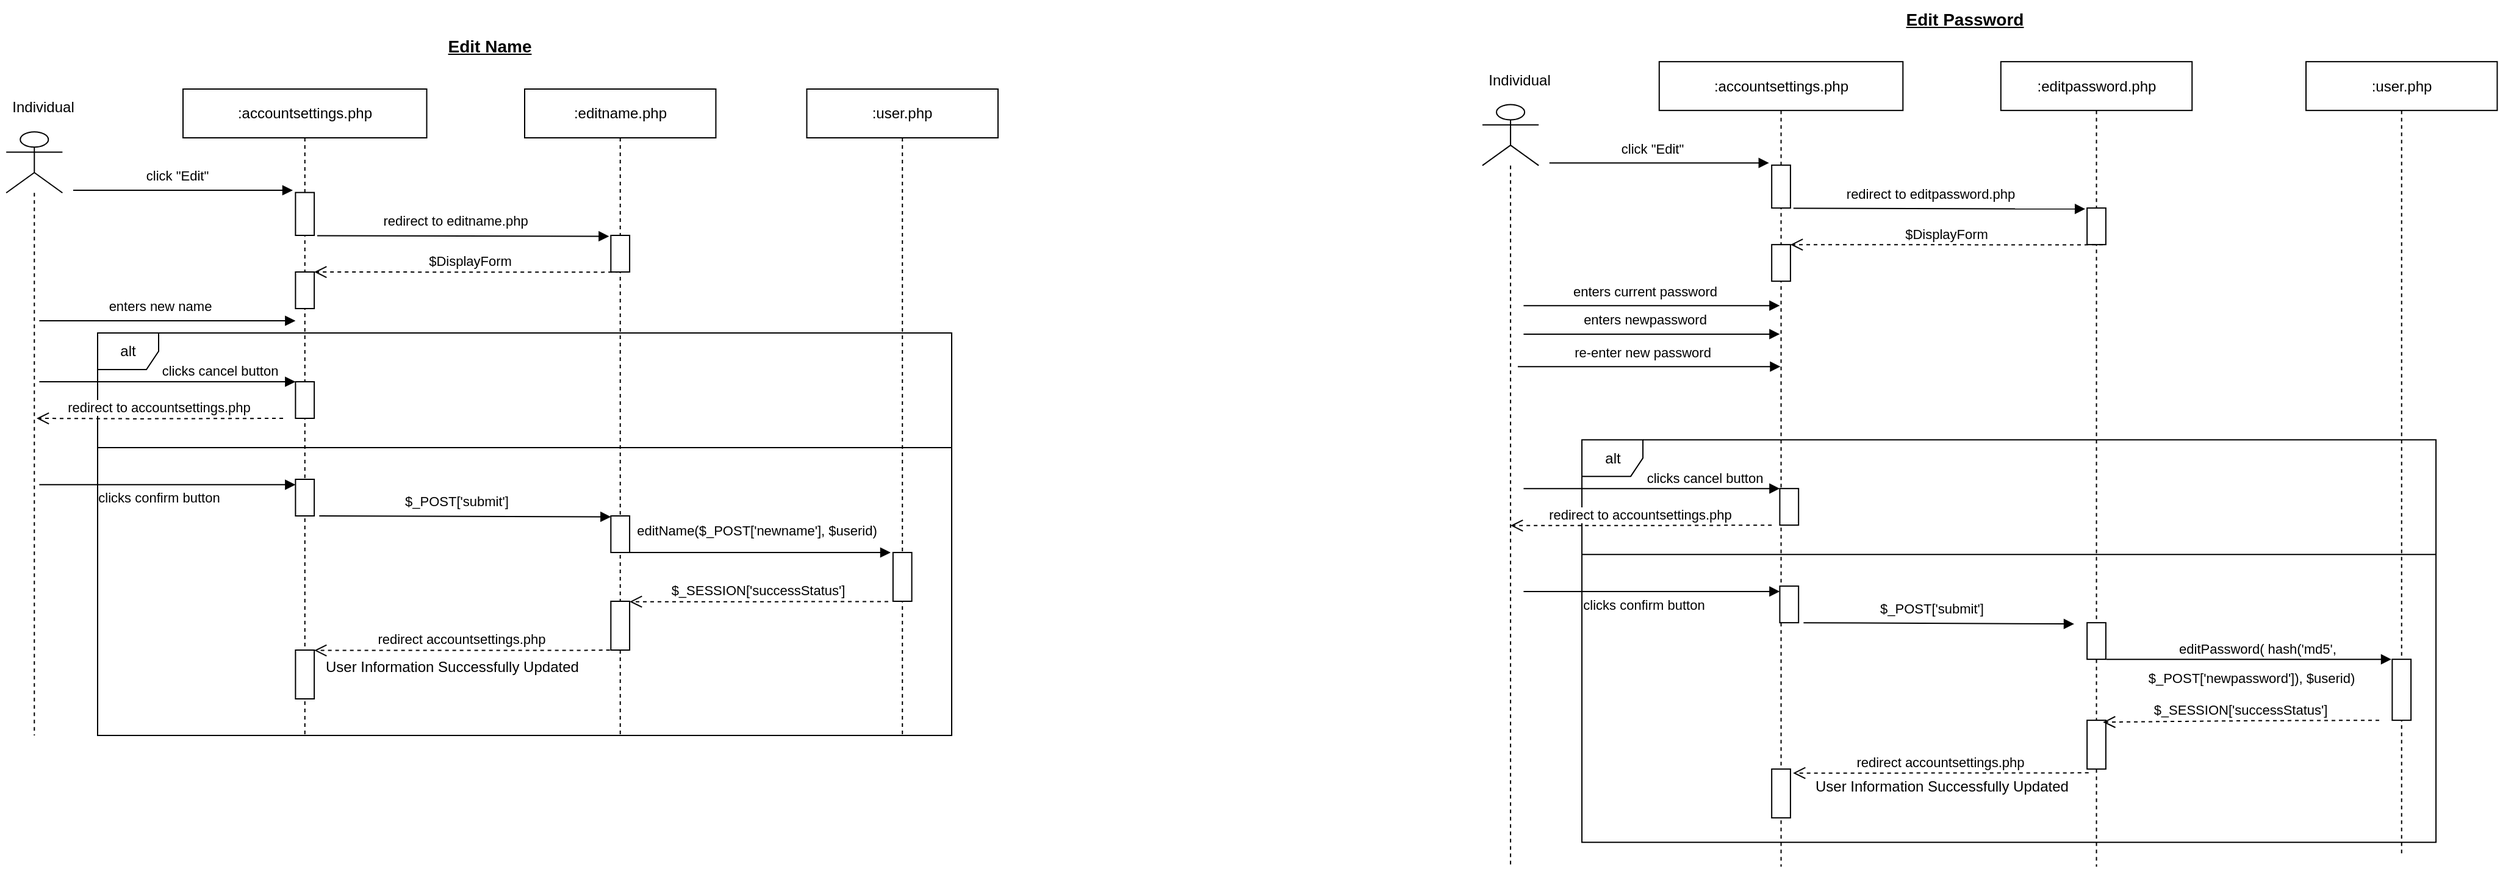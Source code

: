 <mxfile version="21.2.8" type="device">
  <diagram id="p1WFtV5cTaJLbCV86L4F" name="Page-1">
    <mxGraphModel dx="1843" dy="899" grid="1" gridSize="10" guides="1" tooltips="1" connect="1" arrows="1" fold="1" page="1" pageScale="1" pageWidth="1169" pageHeight="827" math="0" shadow="0">
      <root>
        <mxCell id="0" />
        <mxCell id="1" parent="0" />
        <mxCell id="QQ55KDb4OGq9LbFW0DJH-15" value="alt" style="shape=umlFrame;whiteSpace=wrap;html=1;width=50;height=30;" parent="1" vertex="1">
          <mxGeometry x="220" y="350" width="700" height="330" as="geometry" />
        </mxCell>
        <mxCell id="rrxrWV5JKAd1Jxnc8wNa-6" value=":user.php" style="shape=umlLifeline;perimeter=lifelinePerimeter;whiteSpace=wrap;html=1;container=0;collapsible=0;recursiveResize=0;outlineConnect=0;" parent="1" vertex="1">
          <mxGeometry x="801.25" y="150" width="156.72" height="530" as="geometry" />
        </mxCell>
        <mxCell id="BHGGA8FH1MstIcf6RSHf-21" value="click &quot;Edit&quot;" style="html=1;verticalAlign=bottom;endArrow=block;rounded=0;elbow=vertical;" parent="1" edge="1">
          <mxGeometry x="-0.059" y="3" width="80" relative="1" as="geometry">
            <mxPoint x="200" y="233" as="sourcePoint" />
            <mxPoint x="380" y="233" as="targetPoint" />
            <mxPoint as="offset" />
          </mxGeometry>
        </mxCell>
        <mxCell id="mJ_MDuSwQOCXob1QKFZ1-4" value="" style="shape=umlLifeline;participant=umlActor;perimeter=lifelinePerimeter;whiteSpace=wrap;html=1;container=0;collapsible=0;recursiveResize=0;verticalAlign=top;spacingTop=36;outlineConnect=0;fontFamily=Helvetica;fontSize=12;fontColor=default;align=center;strokeColor=default;fillColor=default;size=50;" parent="1" vertex="1">
          <mxGeometry x="145.1" y="185.14" width="46.09" height="494.86" as="geometry" />
        </mxCell>
        <mxCell id="BHGGA8FH1MstIcf6RSHf-15" value="Individual" style="text;html=1;align=center;verticalAlign=middle;resizable=1;points=[];autosize=1;strokeColor=none;fillColor=none;container=0;movable=1;rotatable=1;deletable=1;editable=1;connectable=1;locked=0;" parent="1" vertex="1">
          <mxGeometry x="140.1" y="150" width="70" height="30" as="geometry" />
        </mxCell>
        <mxCell id="OlgEAX7LOhgStRy0H8mc-7" value=":accountsettings.php" style="shape=umlLifeline;perimeter=lifelinePerimeter;whiteSpace=wrap;html=1;container=0;collapsible=0;recursiveResize=0;outlineConnect=0;" parent="1" vertex="1">
          <mxGeometry x="290" y="150" width="199.75" height="530" as="geometry" />
        </mxCell>
        <mxCell id="rrxrWV5JKAd1Jxnc8wNa-36" value="" style="html=1;points=[];perimeter=orthogonalPerimeter;container=0;" parent="1" vertex="1">
          <mxGeometry x="382.19" y="300" width="15.37" height="30" as="geometry" />
        </mxCell>
        <mxCell id="rrxrWV5JKAd1Jxnc8wNa-38" value="redirect accountsettings.php" style="html=1;verticalAlign=bottom;endArrow=open;dashed=1;endSize=8;rounded=0;elbow=vertical;" parent="1" edge="1">
          <mxGeometry x="0.004" relative="1" as="geometry">
            <mxPoint x="639.832" y="610.0" as="sourcePoint" />
            <mxPoint x="397.563" y="610.28" as="targetPoint" />
            <mxPoint as="offset" />
            <Array as="points">
              <mxPoint x="619.857" y="610.189" />
            </Array>
          </mxGeometry>
        </mxCell>
        <mxCell id="rrxrWV5JKAd1Jxnc8wNa-26" value="" style="html=1;points=[];perimeter=orthogonalPerimeter;container=0;" parent="1" vertex="1">
          <mxGeometry x="382.19" y="234.83" width="15.37" height="35.17" as="geometry" />
        </mxCell>
        <mxCell id="rrxrWV5JKAd1Jxnc8wNa-3" value="editName($_POST[&#39;newname&#39;], $userid)" style="html=1;verticalAlign=bottom;endArrow=block;rounded=0;" parent="1" edge="1">
          <mxGeometry x="-0.002" y="9" width="80" relative="1" as="geometry">
            <mxPoint x="650" y="530" as="sourcePoint" />
            <mxPoint x="870" y="530" as="targetPoint" />
            <mxPoint as="offset" />
          </mxGeometry>
        </mxCell>
        <mxCell id="QQ55KDb4OGq9LbFW0DJH-2" value=":editname.php" style="shape=umlLifeline;perimeter=lifelinePerimeter;whiteSpace=wrap;html=1;container=0;collapsible=0;recursiveResize=0;outlineConnect=0;" parent="1" vertex="1">
          <mxGeometry x="570" y="150" width="156.72" height="530" as="geometry" />
        </mxCell>
        <mxCell id="QQ55KDb4OGq9LbFW0DJH-1" value="&lt;font style=&quot;font-size: 14px;&quot;&gt;&lt;b&gt;&lt;u&gt;Edit Name&lt;/u&gt;&lt;/b&gt;&lt;/font&gt;" style="text;html=1;align=center;verticalAlign=middle;resizable=0;points=[];autosize=1;strokeColor=none;fillColor=none;" parent="1" vertex="1">
          <mxGeometry x="495.56" y="100" width="90" height="30" as="geometry" />
        </mxCell>
        <mxCell id="QQ55KDb4OGq9LbFW0DJH-4" value="redirect to editname.php" style="html=1;verticalAlign=bottom;endArrow=block;rounded=0;elbow=vertical;entryX=-0.096;entryY=0.025;entryDx=0;entryDy=0;entryPerimeter=0;" parent="1" target="rrxrWV5JKAd1Jxnc8wNa-1" edge="1">
          <mxGeometry x="-0.059" y="3" width="80" relative="1" as="geometry">
            <mxPoint x="400" y="270.24" as="sourcePoint" />
            <mxPoint x="612.45" y="270.002" as="targetPoint" />
            <mxPoint as="offset" />
          </mxGeometry>
        </mxCell>
        <mxCell id="rrxrWV5JKAd1Jxnc8wNa-1" value="" style="html=1;points=[];perimeter=orthogonalPerimeter;container=0;" parent="1" vertex="1">
          <mxGeometry x="640.67" y="270" width="15.37" height="30" as="geometry" />
        </mxCell>
        <mxCell id="QQ55KDb4OGq9LbFW0DJH-6" value="$DisplayForm" style="html=1;verticalAlign=bottom;endArrow=open;dashed=1;endSize=8;rounded=0;elbow=vertical;" parent="1" edge="1">
          <mxGeometry x="0.002" relative="1" as="geometry">
            <mxPoint x="653.602" y="300.0" as="sourcePoint" />
            <mxPoint x="397.56" y="300" as="targetPoint" />
            <mxPoint as="offset" />
            <Array as="points">
              <mxPoint x="633.627" y="300.189" />
            </Array>
          </mxGeometry>
        </mxCell>
        <mxCell id="QQ55KDb4OGq9LbFW0DJH-7" value="enters new name" style="html=1;verticalAlign=bottom;endArrow=block;rounded=0;elbow=vertical;" parent="1" edge="1">
          <mxGeometry x="-0.059" y="3" width="80" relative="1" as="geometry">
            <mxPoint x="172.19" y="340" as="sourcePoint" />
            <mxPoint x="382.19" y="340" as="targetPoint" />
            <mxPoint as="offset" />
          </mxGeometry>
        </mxCell>
        <mxCell id="QQ55KDb4OGq9LbFW0DJH-9" value="clicks confirm button" style="html=1;verticalAlign=bottom;endArrow=block;rounded=0;elbow=vertical;" parent="1" edge="1">
          <mxGeometry x="-0.069" y="-20" width="80" relative="1" as="geometry">
            <mxPoint x="172.19" y="474.41" as="sourcePoint" />
            <mxPoint x="382.19" y="474.41" as="targetPoint" />
            <mxPoint as="offset" />
          </mxGeometry>
        </mxCell>
        <mxCell id="QQ55KDb4OGq9LbFW0DJH-10" value="" style="html=1;points=[];perimeter=orthogonalPerimeter;container=0;" parent="1" vertex="1">
          <mxGeometry x="382.19" y="470" width="15.37" height="30" as="geometry" />
        </mxCell>
        <mxCell id="QQ55KDb4OGq9LbFW0DJH-12" value="$_POST[&#39;submit&#39;]" style="html=1;verticalAlign=bottom;endArrow=block;rounded=0;elbow=vertical;entryX=-0.096;entryY=0.025;entryDx=0;entryDy=0;entryPerimeter=0;" parent="1" edge="1">
          <mxGeometry x="-0.059" y="3" width="80" relative="1" as="geometry">
            <mxPoint x="401.67" y="500" as="sourcePoint" />
            <mxPoint x="640.67" y="500.76" as="targetPoint" />
            <mxPoint as="offset" />
          </mxGeometry>
        </mxCell>
        <mxCell id="QQ55KDb4OGq9LbFW0DJH-13" value="" style="html=1;points=[];perimeter=orthogonalPerimeter;container=0;" parent="1" vertex="1">
          <mxGeometry x="640.67" y="500" width="15.37" height="30" as="geometry" />
        </mxCell>
        <mxCell id="QQ55KDb4OGq9LbFW0DJH-18" value="clicks cancel button" style="html=1;verticalAlign=bottom;endArrow=block;rounded=0;elbow=vertical;" parent="1" edge="1">
          <mxGeometry x="0.408" width="80" relative="1" as="geometry">
            <mxPoint x="172.19" y="390" as="sourcePoint" />
            <mxPoint x="382.19" y="390" as="targetPoint" />
            <mxPoint as="offset" />
          </mxGeometry>
        </mxCell>
        <mxCell id="QQ55KDb4OGq9LbFW0DJH-22" value="" style="html=1;points=[];perimeter=orthogonalPerimeter;container=0;" parent="1" vertex="1">
          <mxGeometry x="871.93" y="530" width="15.37" height="40" as="geometry" />
        </mxCell>
        <mxCell id="QQ55KDb4OGq9LbFW0DJH-23" value="" style="html=1;points=[];perimeter=orthogonalPerimeter;container=0;" parent="1" vertex="1">
          <mxGeometry x="640.67" y="570" width="15.37" height="40" as="geometry" />
        </mxCell>
        <mxCell id="BHGGA8FH1MstIcf6RSHf-37" value="$_SESSION[&#39;successStatus&#39;]" style="html=1;verticalAlign=bottom;endArrow=open;dashed=1;endSize=8;rounded=0;elbow=vertical;exitX=-0.256;exitY=1.005;exitDx=0;exitDy=0;exitPerimeter=0;" parent="1" source="QQ55KDb4OGq9LbFW0DJH-22" target="QQ55KDb4OGq9LbFW0DJH-23" edge="1">
          <mxGeometry x="0.012" relative="1" as="geometry">
            <mxPoint x="862.19" y="570" as="sourcePoint" />
            <mxPoint x="680" y="570" as="targetPoint" />
            <mxPoint as="offset" />
            <Array as="points">
              <mxPoint x="748.919" y="570.352" />
            </Array>
          </mxGeometry>
        </mxCell>
        <mxCell id="QQ55KDb4OGq9LbFW0DJH-24" value="" style="html=1;points=[];perimeter=orthogonalPerimeter;container=0;" parent="1" vertex="1">
          <mxGeometry x="382.19" y="610" width="15.37" height="40" as="geometry" />
        </mxCell>
        <mxCell id="QQ55KDb4OGq9LbFW0DJH-25" value="User Information Successfully Updated" style="text;whiteSpace=wrap;html=1;" parent="1" vertex="1">
          <mxGeometry x="404.93" y="610" width="240" height="40" as="geometry" />
        </mxCell>
        <mxCell id="QQ55KDb4OGq9LbFW0DJH-85" value="" style="line;strokeWidth=1;fillColor=none;align=left;verticalAlign=middle;spacingTop=-1;spacingLeft=3;spacingRight=3;rotatable=0;labelPosition=right;points=[];portConstraint=eastwest;strokeColor=inherit;" parent="1" vertex="1">
          <mxGeometry x="220.1" y="440" width="699.9" height="8" as="geometry" />
        </mxCell>
        <mxCell id="QQ55KDb4OGq9LbFW0DJH-86" value="" style="html=1;points=[];perimeter=orthogonalPerimeter;container=0;" parent="1" vertex="1">
          <mxGeometry x="382.19" y="390" width="15.37" height="30" as="geometry" />
        </mxCell>
        <mxCell id="QQ55KDb4OGq9LbFW0DJH-88" value="alt" style="shape=umlFrame;whiteSpace=wrap;html=1;width=50;height=30;" parent="1" vertex="1">
          <mxGeometry x="1436.53" y="437.57" width="700" height="330" as="geometry" />
        </mxCell>
        <mxCell id="QQ55KDb4OGq9LbFW0DJH-89" value=":user.php" style="shape=umlLifeline;perimeter=lifelinePerimeter;whiteSpace=wrap;html=1;container=0;collapsible=0;recursiveResize=0;outlineConnect=0;" parent="1" vertex="1">
          <mxGeometry x="2030" y="127.57" width="156.72" height="650" as="geometry" />
        </mxCell>
        <mxCell id="QQ55KDb4OGq9LbFW0DJH-90" value="click &quot;Edit&quot;" style="html=1;verticalAlign=bottom;endArrow=block;rounded=0;elbow=vertical;" parent="1" edge="1">
          <mxGeometry x="-0.059" y="3" width="80" relative="1" as="geometry">
            <mxPoint x="1409.9" y="210.57" as="sourcePoint" />
            <mxPoint x="1589.9" y="210.57" as="targetPoint" />
            <mxPoint as="offset" />
          </mxGeometry>
        </mxCell>
        <mxCell id="QQ55KDb4OGq9LbFW0DJH-91" value="" style="shape=umlLifeline;participant=umlActor;perimeter=lifelinePerimeter;whiteSpace=wrap;html=1;container=0;collapsible=0;recursiveResize=0;verticalAlign=top;spacingTop=36;outlineConnect=0;fontFamily=Helvetica;fontSize=12;fontColor=default;align=center;strokeColor=default;fillColor=default;size=50;" parent="1" vertex="1">
          <mxGeometry x="1355" y="162.71" width="46.09" height="624.86" as="geometry" />
        </mxCell>
        <mxCell id="QQ55KDb4OGq9LbFW0DJH-92" value="Individual" style="text;html=1;align=center;verticalAlign=middle;resizable=1;points=[];autosize=1;strokeColor=none;fillColor=none;container=0;movable=1;rotatable=1;deletable=1;editable=1;connectable=1;locked=0;" parent="1" vertex="1">
          <mxGeometry x="1350" y="127.57" width="70" height="30" as="geometry" />
        </mxCell>
        <mxCell id="QQ55KDb4OGq9LbFW0DJH-93" value=":accountsettings.php" style="shape=umlLifeline;perimeter=lifelinePerimeter;whiteSpace=wrap;html=1;container=0;collapsible=0;recursiveResize=0;outlineConnect=0;" parent="1" vertex="1">
          <mxGeometry x="1499.9" y="127.57" width="199.75" height="660" as="geometry" />
        </mxCell>
        <mxCell id="QQ55KDb4OGq9LbFW0DJH-94" value="" style="html=1;points=[];perimeter=orthogonalPerimeter;container=0;" parent="1" vertex="1">
          <mxGeometry x="1592.09" y="277.57" width="15.37" height="30" as="geometry" />
        </mxCell>
        <mxCell id="QQ55KDb4OGq9LbFW0DJH-95" value="redirect accountsettings.php" style="html=1;verticalAlign=bottom;endArrow=open;dashed=1;endSize=8;rounded=0;elbow=vertical;" parent="1" edge="1">
          <mxGeometry x="0.004" relative="1" as="geometry">
            <mxPoint x="1851.842" y="710.57" as="sourcePoint" />
            <mxPoint x="1609.573" y="710.85" as="targetPoint" />
            <mxPoint as="offset" />
            <Array as="points">
              <mxPoint x="1831.867" y="710.759" />
            </Array>
          </mxGeometry>
        </mxCell>
        <mxCell id="QQ55KDb4OGq9LbFW0DJH-96" value="" style="html=1;points=[];perimeter=orthogonalPerimeter;container=0;" parent="1" vertex="1">
          <mxGeometry x="1592.09" y="212.4" width="15.37" height="35.17" as="geometry" />
        </mxCell>
        <mxCell id="QQ55KDb4OGq9LbFW0DJH-97" value="editPassword( hash(&#39;md5&#39;," style="html=1;verticalAlign=bottom;endArrow=block;rounded=0;" parent="1" edge="1">
          <mxGeometry x="0.058" width="80" relative="1" as="geometry">
            <mxPoint x="1866.53" y="617.57" as="sourcePoint" />
            <mxPoint x="2100" y="617.57" as="targetPoint" />
            <mxPoint as="offset" />
          </mxGeometry>
        </mxCell>
        <mxCell id="QQ55KDb4OGq9LbFW0DJH-98" value=":editpassword.php" style="shape=umlLifeline;perimeter=lifelinePerimeter;whiteSpace=wrap;html=1;container=0;collapsible=0;recursiveResize=0;outlineConnect=0;" parent="1" vertex="1">
          <mxGeometry x="1779.9" y="127.57" width="156.72" height="660" as="geometry" />
        </mxCell>
        <mxCell id="QQ55KDb4OGq9LbFW0DJH-99" value="&lt;font style=&quot;font-size: 14px;&quot;&gt;&lt;b&gt;&lt;u&gt;Edit Password&lt;/u&gt;&lt;/b&gt;&lt;/font&gt;" style="text;html=1;align=center;verticalAlign=middle;resizable=0;points=[];autosize=1;strokeColor=none;fillColor=none;" parent="1" vertex="1">
          <mxGeometry x="1690.46" y="77.57" width="120" height="30" as="geometry" />
        </mxCell>
        <mxCell id="QQ55KDb4OGq9LbFW0DJH-100" value="redirect to&amp;nbsp;editpassword.php" style="html=1;verticalAlign=bottom;endArrow=block;rounded=0;elbow=vertical;entryX=-0.096;entryY=0.025;entryDx=0;entryDy=0;entryPerimeter=0;" parent="1" target="QQ55KDb4OGq9LbFW0DJH-101" edge="1">
          <mxGeometry x="-0.059" y="3" width="80" relative="1" as="geometry">
            <mxPoint x="1609.9" y="247.81" as="sourcePoint" />
            <mxPoint x="1822.35" y="247.572" as="targetPoint" />
            <mxPoint as="offset" />
          </mxGeometry>
        </mxCell>
        <mxCell id="QQ55KDb4OGq9LbFW0DJH-101" value="" style="html=1;points=[];perimeter=orthogonalPerimeter;container=0;" parent="1" vertex="1">
          <mxGeometry x="1850.57" y="247.57" width="15.37" height="30" as="geometry" />
        </mxCell>
        <mxCell id="QQ55KDb4OGq9LbFW0DJH-102" value="$DisplayForm" style="html=1;verticalAlign=bottom;endArrow=open;dashed=1;endSize=8;rounded=0;elbow=vertical;" parent="1" edge="1">
          <mxGeometry x="0.004" relative="1" as="geometry">
            <mxPoint x="1863.502" y="277.57" as="sourcePoint" />
            <mxPoint x="1607.46" y="277.57" as="targetPoint" />
            <mxPoint as="offset" />
            <Array as="points">
              <mxPoint x="1843.527" y="277.759" />
            </Array>
          </mxGeometry>
        </mxCell>
        <mxCell id="QQ55KDb4OGq9LbFW0DJH-103" value="enters current password" style="html=1;verticalAlign=bottom;endArrow=block;rounded=0;elbow=vertical;" parent="1" edge="1">
          <mxGeometry x="-0.059" y="3" width="80" relative="1" as="geometry">
            <mxPoint x="1388.72" y="327.57" as="sourcePoint" />
            <mxPoint x="1598.72" y="327.57" as="targetPoint" />
            <mxPoint as="offset" />
          </mxGeometry>
        </mxCell>
        <mxCell id="QQ55KDb4OGq9LbFW0DJH-104" value="clicks confirm button" style="html=1;verticalAlign=bottom;endArrow=block;rounded=0;elbow=vertical;" parent="1" edge="1">
          <mxGeometry x="-0.069" y="-20" width="80" relative="1" as="geometry">
            <mxPoint x="1388.72" y="561.98" as="sourcePoint" />
            <mxPoint x="1598.72" y="561.98" as="targetPoint" />
            <mxPoint as="offset" />
          </mxGeometry>
        </mxCell>
        <mxCell id="QQ55KDb4OGq9LbFW0DJH-105" value="" style="html=1;points=[];perimeter=orthogonalPerimeter;container=0;" parent="1" vertex="1">
          <mxGeometry x="1598.72" y="557.57" width="15.37" height="30" as="geometry" />
        </mxCell>
        <mxCell id="QQ55KDb4OGq9LbFW0DJH-106" value="$_POST[&#39;submit&#39;]" style="html=1;verticalAlign=bottom;endArrow=block;rounded=0;elbow=vertical;" parent="1" edge="1">
          <mxGeometry x="-0.059" y="3" width="80" relative="1" as="geometry">
            <mxPoint x="1618.2" y="587.57" as="sourcePoint" />
            <mxPoint x="1840" y="588.57" as="targetPoint" />
            <mxPoint as="offset" />
          </mxGeometry>
        </mxCell>
        <mxCell id="QQ55KDb4OGq9LbFW0DJH-107" value="" style="html=1;points=[];perimeter=orthogonalPerimeter;container=0;" parent="1" vertex="1">
          <mxGeometry x="1850.57" y="587.57" width="15.37" height="30" as="geometry" />
        </mxCell>
        <mxCell id="QQ55KDb4OGq9LbFW0DJH-108" value="clicks cancel button" style="html=1;verticalAlign=bottom;endArrow=block;rounded=0;elbow=vertical;" parent="1" edge="1">
          <mxGeometry x="0.408" width="80" relative="1" as="geometry">
            <mxPoint x="1388.72" y="477.57" as="sourcePoint" />
            <mxPoint x="1598.72" y="477.57" as="targetPoint" />
            <mxPoint as="offset" />
          </mxGeometry>
        </mxCell>
        <mxCell id="QQ55KDb4OGq9LbFW0DJH-110" value="" style="html=1;points=[];perimeter=orthogonalPerimeter;container=0;" parent="1" vertex="1">
          <mxGeometry x="2100.67" y="617.57" width="15.37" height="50" as="geometry" />
        </mxCell>
        <mxCell id="QQ55KDb4OGq9LbFW0DJH-111" value="" style="html=1;points=[];perimeter=orthogonalPerimeter;container=0;" parent="1" vertex="1">
          <mxGeometry x="1850.57" y="667.57" width="15.37" height="40" as="geometry" />
        </mxCell>
        <mxCell id="QQ55KDb4OGq9LbFW0DJH-112" value="$_SESSION[&#39;successStatus&#39;]" style="html=1;verticalAlign=bottom;endArrow=open;dashed=1;endSize=8;rounded=0;elbow=vertical;entryX=0.847;entryY=0.038;entryDx=0;entryDy=0;entryPerimeter=0;" parent="1" target="QQ55KDb4OGq9LbFW0DJH-111" edge="1">
          <mxGeometry x="0.012" relative="1" as="geometry">
            <mxPoint x="2090" y="667.57" as="sourcePoint" />
            <mxPoint x="1900" y="667.57" as="targetPoint" />
            <mxPoint as="offset" />
            <Array as="points">
              <mxPoint x="1985.449" y="667.922" />
            </Array>
          </mxGeometry>
        </mxCell>
        <mxCell id="QQ55KDb4OGq9LbFW0DJH-113" value="" style="html=1;points=[];perimeter=orthogonalPerimeter;container=0;" parent="1" vertex="1">
          <mxGeometry x="1592.09" y="707.57" width="15.37" height="40" as="geometry" />
        </mxCell>
        <mxCell id="QQ55KDb4OGq9LbFW0DJH-114" value="User Information Successfully Updated" style="text;whiteSpace=wrap;html=1;" parent="1" vertex="1">
          <mxGeometry x="1625.94" y="707.57" width="240" height="40" as="geometry" />
        </mxCell>
        <mxCell id="QQ55KDb4OGq9LbFW0DJH-115" value="" style="line;strokeWidth=1;fillColor=none;align=left;verticalAlign=middle;spacingTop=-1;spacingLeft=3;spacingRight=3;rotatable=0;labelPosition=right;points=[];portConstraint=eastwest;strokeColor=inherit;" parent="1" vertex="1">
          <mxGeometry x="1436.63" y="527.57" width="699.9" height="8" as="geometry" />
        </mxCell>
        <mxCell id="QQ55KDb4OGq9LbFW0DJH-116" value="" style="html=1;points=[];perimeter=orthogonalPerimeter;container=0;" parent="1" vertex="1">
          <mxGeometry x="1598.72" y="477.57" width="15.37" height="30" as="geometry" />
        </mxCell>
        <mxCell id="QQ55KDb4OGq9LbFW0DJH-117" value="enters newpassword" style="html=1;verticalAlign=bottom;endArrow=block;rounded=0;elbow=vertical;" parent="1" edge="1">
          <mxGeometry x="-0.059" y="3" width="80" relative="1" as="geometry">
            <mxPoint x="1388.72" y="350.98" as="sourcePoint" />
            <mxPoint x="1598.72" y="350.98" as="targetPoint" />
            <mxPoint as="offset" />
          </mxGeometry>
        </mxCell>
        <mxCell id="QQ55KDb4OGq9LbFW0DJH-118" value="re-enter new password" style="html=1;verticalAlign=bottom;endArrow=block;rounded=0;elbow=vertical;" parent="1" target="QQ55KDb4OGq9LbFW0DJH-93" edge="1">
          <mxGeometry x="-0.059" y="3" width="80" relative="1" as="geometry">
            <mxPoint x="1384.0" y="377.57" as="sourcePoint" />
            <mxPoint x="1594.0" y="377.57" as="targetPoint" />
            <mxPoint as="offset" />
          </mxGeometry>
        </mxCell>
        <mxCell id="QQ55KDb4OGq9LbFW0DJH-121" value="&lt;font style=&quot;font-size: 11px;&quot;&gt;$_POST[&#39;newpassword&#39;]), $userid)&lt;/font&gt;" style="text;html=1;align=center;verticalAlign=middle;resizable=0;points=[];autosize=1;strokeColor=none;fillColor=none;" parent="1" vertex="1">
          <mxGeometry x="1890" y="617.57" width="190" height="30" as="geometry" />
        </mxCell>
        <mxCell id="_gOkD5GM2frxR869m3D4-1" value="redirect to&amp;nbsp;accountsettings.php" style="html=1;verticalAlign=bottom;endArrow=open;dashed=1;endSize=8;rounded=0;elbow=vertical;exitX=-0.256;exitY=1.005;exitDx=0;exitDy=0;exitPerimeter=0;" edge="1" parent="1">
          <mxGeometry x="0.012" relative="1" as="geometry">
            <mxPoint x="372" y="420" as="sourcePoint" />
            <mxPoint x="170" y="420" as="targetPoint" />
            <mxPoint as="offset" />
            <Array as="points">
              <mxPoint x="252.919" y="420.352" />
            </Array>
          </mxGeometry>
        </mxCell>
        <mxCell id="_gOkD5GM2frxR869m3D4-2" value="redirect to&amp;nbsp;accountsettings.php" style="html=1;verticalAlign=bottom;endArrow=open;dashed=1;endSize=8;rounded=0;elbow=vertical;exitX=-0.256;exitY=1.005;exitDx=0;exitDy=0;exitPerimeter=0;" edge="1" parent="1" target="QQ55KDb4OGq9LbFW0DJH-91">
          <mxGeometry x="0.012" relative="1" as="geometry">
            <mxPoint x="1592.09" y="507.57" as="sourcePoint" />
            <mxPoint x="1390.09" y="507.57" as="targetPoint" />
            <mxPoint as="offset" />
            <Array as="points">
              <mxPoint x="1473.009" y="507.922" />
            </Array>
          </mxGeometry>
        </mxCell>
      </root>
    </mxGraphModel>
  </diagram>
</mxfile>
